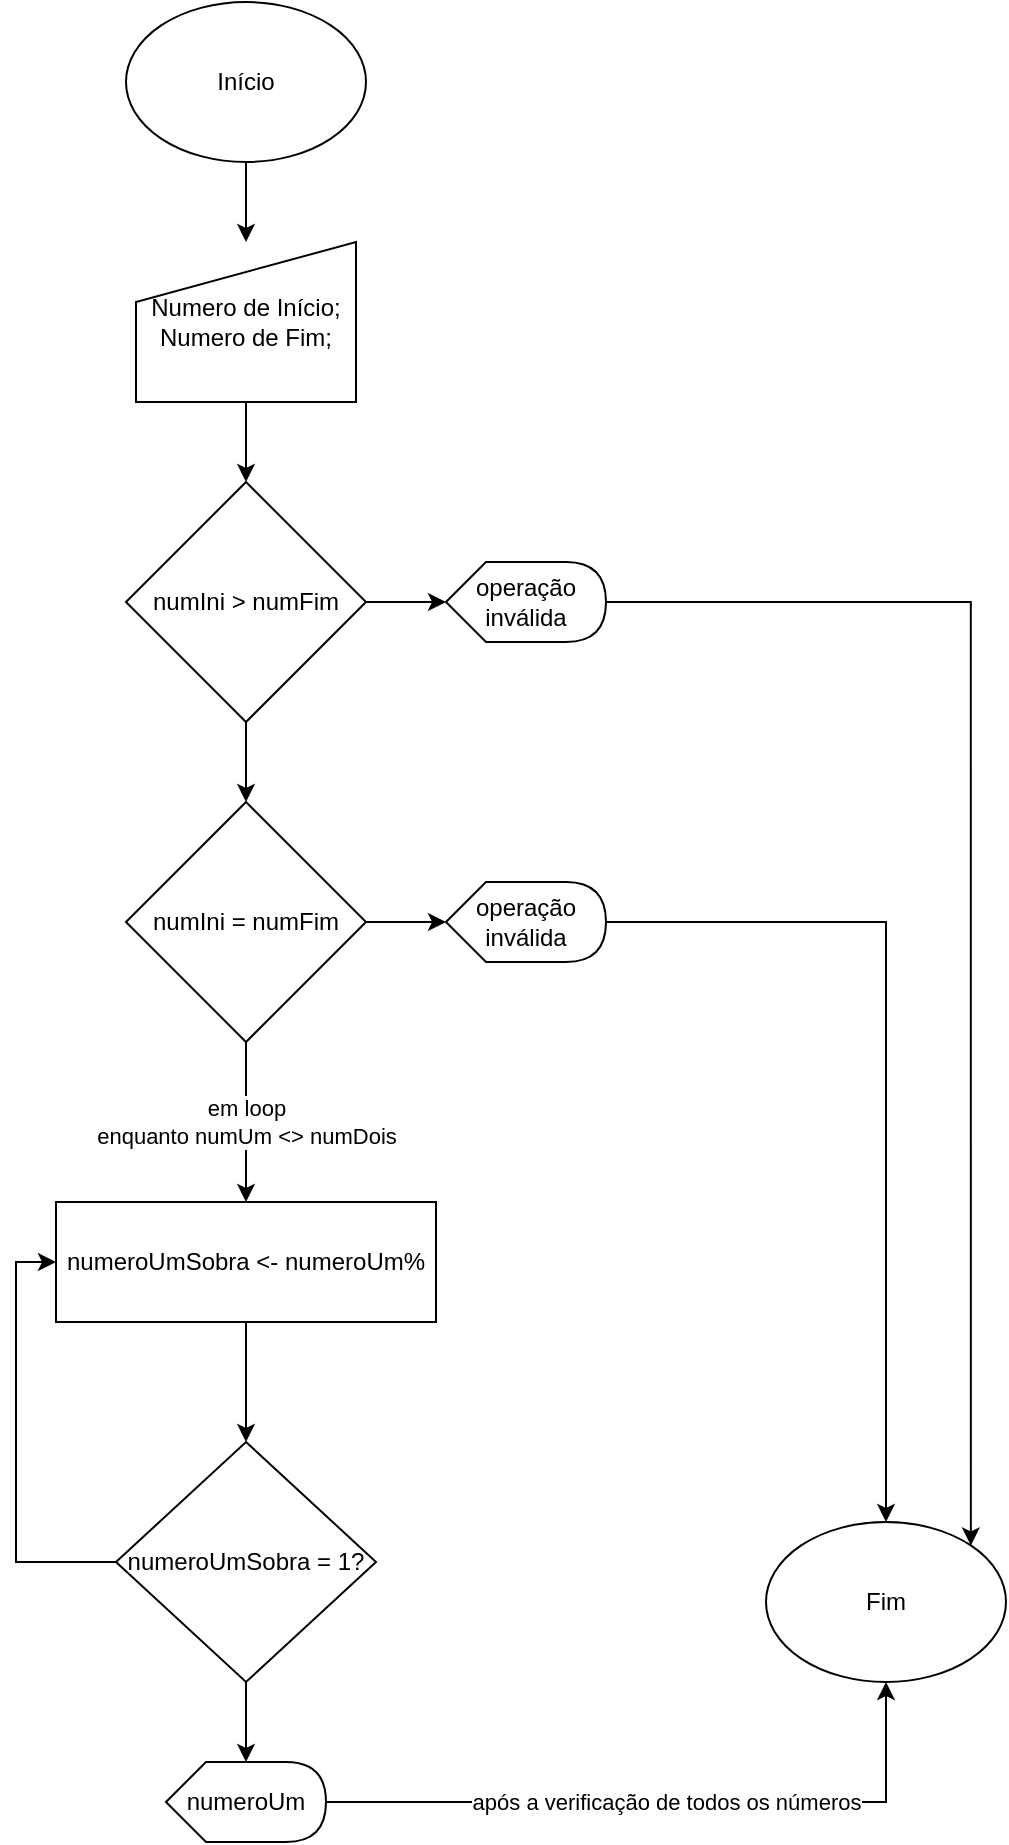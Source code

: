 <mxfile version="15.2.9" type="device"><diagram id="hlGAscCEZlqT9BSfY4Mj" name="Page-1"><mxGraphModel dx="372" dy="588" grid="1" gridSize="10" guides="1" tooltips="1" connect="1" arrows="1" fold="1" page="1" pageScale="1" pageWidth="827" pageHeight="1169" math="0" shadow="0"><root><mxCell id="0"/><mxCell id="1" parent="0"/><mxCell id="Glg3uwopggN1YBYbSmkm-1" value="Fim" style="ellipse;whiteSpace=wrap;html=1;" vertex="1" parent="1"><mxGeometry x="400" y="800" width="120" height="80" as="geometry"/></mxCell><mxCell id="Glg3uwopggN1YBYbSmkm-4" value="" style="edgeStyle=orthogonalEdgeStyle;rounded=0;orthogonalLoop=1;jettySize=auto;html=1;" edge="1" parent="1" source="Glg3uwopggN1YBYbSmkm-2" target="Glg3uwopggN1YBYbSmkm-3"><mxGeometry relative="1" as="geometry"/></mxCell><mxCell id="Glg3uwopggN1YBYbSmkm-2" value="Início" style="ellipse;whiteSpace=wrap;html=1;" vertex="1" parent="1"><mxGeometry x="80" y="40" width="120" height="80" as="geometry"/></mxCell><mxCell id="Glg3uwopggN1YBYbSmkm-6" value="" style="edgeStyle=orthogonalEdgeStyle;rounded=0;orthogonalLoop=1;jettySize=auto;html=1;" edge="1" parent="1" source="Glg3uwopggN1YBYbSmkm-3" target="Glg3uwopggN1YBYbSmkm-5"><mxGeometry relative="1" as="geometry"/></mxCell><mxCell id="Glg3uwopggN1YBYbSmkm-3" value="Numero de Início;&lt;br&gt;Numero de Fim;" style="shape=manualInput;whiteSpace=wrap;html=1;" vertex="1" parent="1"><mxGeometry x="85" y="160" width="110" height="80" as="geometry"/></mxCell><mxCell id="Glg3uwopggN1YBYbSmkm-8" value="" style="edgeStyle=orthogonalEdgeStyle;rounded=0;orthogonalLoop=1;jettySize=auto;html=1;" edge="1" parent="1" source="Glg3uwopggN1YBYbSmkm-5" target="Glg3uwopggN1YBYbSmkm-7"><mxGeometry relative="1" as="geometry"/></mxCell><mxCell id="Glg3uwopggN1YBYbSmkm-10" value="" style="edgeStyle=orthogonalEdgeStyle;rounded=0;orthogonalLoop=1;jettySize=auto;html=1;" edge="1" parent="1" source="Glg3uwopggN1YBYbSmkm-5" target="Glg3uwopggN1YBYbSmkm-9"><mxGeometry relative="1" as="geometry"/></mxCell><mxCell id="Glg3uwopggN1YBYbSmkm-5" value="numIni &amp;gt; numFim" style="rhombus;whiteSpace=wrap;html=1;" vertex="1" parent="1"><mxGeometry x="80" y="280" width="120" height="120" as="geometry"/></mxCell><mxCell id="Glg3uwopggN1YBYbSmkm-12" value="" style="edgeStyle=orthogonalEdgeStyle;rounded=0;orthogonalLoop=1;jettySize=auto;html=1;" edge="1" parent="1" source="Glg3uwopggN1YBYbSmkm-7" target="Glg3uwopggN1YBYbSmkm-11"><mxGeometry relative="1" as="geometry"/></mxCell><mxCell id="Glg3uwopggN1YBYbSmkm-16" value="em loop&lt;br&gt;enquanto numUm &amp;lt;&amp;gt; numDois" style="edgeStyle=orthogonalEdgeStyle;rounded=0;orthogonalLoop=1;jettySize=auto;html=1;" edge="1" parent="1" source="Glg3uwopggN1YBYbSmkm-7" target="Glg3uwopggN1YBYbSmkm-15"><mxGeometry relative="1" as="geometry"/></mxCell><mxCell id="Glg3uwopggN1YBYbSmkm-7" value="numIni = numFim" style="rhombus;whiteSpace=wrap;html=1;" vertex="1" parent="1"><mxGeometry x="80" y="440" width="120" height="120" as="geometry"/></mxCell><mxCell id="Glg3uwopggN1YBYbSmkm-13" style="edgeStyle=orthogonalEdgeStyle;rounded=0;orthogonalLoop=1;jettySize=auto;html=1;entryX=1;entryY=0;entryDx=0;entryDy=0;" edge="1" parent="1" source="Glg3uwopggN1YBYbSmkm-9" target="Glg3uwopggN1YBYbSmkm-1"><mxGeometry relative="1" as="geometry"><Array as="points"><mxPoint x="502" y="340"/></Array></mxGeometry></mxCell><mxCell id="Glg3uwopggN1YBYbSmkm-9" value="operação inválida" style="shape=display;whiteSpace=wrap;html=1;" vertex="1" parent="1"><mxGeometry x="240" y="320" width="80" height="40" as="geometry"/></mxCell><mxCell id="Glg3uwopggN1YBYbSmkm-14" style="edgeStyle=orthogonalEdgeStyle;rounded=0;orthogonalLoop=1;jettySize=auto;html=1;entryX=0.5;entryY=0;entryDx=0;entryDy=0;" edge="1" parent="1" source="Glg3uwopggN1YBYbSmkm-11" target="Glg3uwopggN1YBYbSmkm-1"><mxGeometry relative="1" as="geometry"><Array as="points"><mxPoint x="460" y="500"/></Array></mxGeometry></mxCell><mxCell id="Glg3uwopggN1YBYbSmkm-11" value="operação inválida" style="shape=display;whiteSpace=wrap;html=1;" vertex="1" parent="1"><mxGeometry x="240" y="480" width="80" height="40" as="geometry"/></mxCell><mxCell id="Glg3uwopggN1YBYbSmkm-18" value="" style="edgeStyle=orthogonalEdgeStyle;rounded=0;orthogonalLoop=1;jettySize=auto;html=1;" edge="1" parent="1" source="Glg3uwopggN1YBYbSmkm-15" target="Glg3uwopggN1YBYbSmkm-17"><mxGeometry relative="1" as="geometry"/></mxCell><mxCell id="Glg3uwopggN1YBYbSmkm-15" value="numeroUmSobra &amp;lt;- numeroUm%" style="whiteSpace=wrap;html=1;" vertex="1" parent="1"><mxGeometry x="45" y="640" width="190" height="60" as="geometry"/></mxCell><mxCell id="Glg3uwopggN1YBYbSmkm-19" style="edgeStyle=orthogonalEdgeStyle;rounded=0;orthogonalLoop=1;jettySize=auto;html=1;entryX=0;entryY=0.5;entryDx=0;entryDy=0;" edge="1" parent="1" source="Glg3uwopggN1YBYbSmkm-17" target="Glg3uwopggN1YBYbSmkm-15"><mxGeometry relative="1" as="geometry"><Array as="points"><mxPoint x="25" y="820"/><mxPoint x="25" y="670"/></Array></mxGeometry></mxCell><mxCell id="Glg3uwopggN1YBYbSmkm-21" value="" style="edgeStyle=orthogonalEdgeStyle;rounded=0;orthogonalLoop=1;jettySize=auto;html=1;" edge="1" parent="1" source="Glg3uwopggN1YBYbSmkm-17" target="Glg3uwopggN1YBYbSmkm-20"><mxGeometry relative="1" as="geometry"/></mxCell><mxCell id="Glg3uwopggN1YBYbSmkm-17" value="numeroUmSobra = 1?" style="rhombus;whiteSpace=wrap;html=1;" vertex="1" parent="1"><mxGeometry x="75" y="760" width="130" height="120" as="geometry"/></mxCell><mxCell id="Glg3uwopggN1YBYbSmkm-22" value="após a verificação de todos os números" style="edgeStyle=orthogonalEdgeStyle;rounded=0;orthogonalLoop=1;jettySize=auto;html=1;" edge="1" parent="1" source="Glg3uwopggN1YBYbSmkm-20" target="Glg3uwopggN1YBYbSmkm-1"><mxGeometry relative="1" as="geometry"/></mxCell><mxCell id="Glg3uwopggN1YBYbSmkm-20" value="numeroUm" style="shape=display;whiteSpace=wrap;html=1;" vertex="1" parent="1"><mxGeometry x="100" y="920" width="80" height="40" as="geometry"/></mxCell></root></mxGraphModel></diagram></mxfile>
